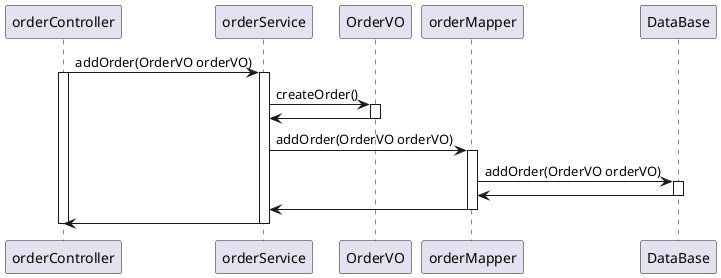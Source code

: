@startuml
orderController -> orderService : addOrder(OrderVO orderVO)
activate orderController
activate orderService
orderService -> OrderVO : createOrder()
activate OrderVO
OrderVO -> orderService
deactivate OrderVO
orderService -> orderMapper :  addOrder(OrderVO orderVO)
activate orderMapper
orderMapper -> DataBase : addOrder(OrderVO orderVO)
activate DataBase
DataBase -> orderMapper
deactivate DataBase
orderMapper -> orderService
deactivate orderMapper
orderService -> orderController:
deactivate orderService
deactivate orderController
@enduml